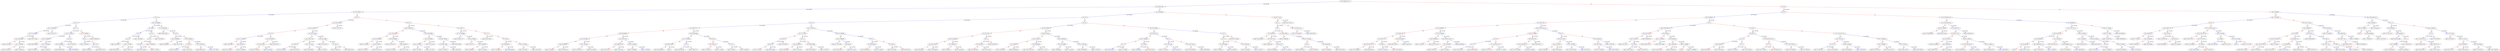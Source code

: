 digraph {
    graph [ rankdir=TB ]

    0 [ label="f8<2.2089453e+13" ]
    0 -> 1 [label="yes, missing" color="#0000FF"]
    0 -> 2 [label="no" color="#FF0000"]

    1 [ label="f12<35486.4414" ]
    1 -> 3 [label="yes, missing" color="#0000FF"]
    1 -> 4 [label="no" color="#FF0000"]

    3 [ label="f12<150.709991" ]
    3 -> 7 [label="yes, missing" color="#0000FF"]
    3 -> 8 [label="no" color="#FF0000"]

    7 [ label="f2<2.5" ]
    7 -> 15 [label="yes, missing" color="#0000FF"]
    7 -> 16 [label="no" color="#FF0000"]

    15 [ label="f3<15.5" ]
    15 -> 31 [label="yes, missing" color="#0000FF"]
    15 -> 32 [label="no" color="#FF0000"]

    31 [ label="f11<17.0200005" ]
    31 -> 61 [label="yes, missing" color="#0000FF"]
    31 -> 62 [label="no" color="#FF0000"]

    61 [ label="f11<16.1199989" ]
    61 -> 117 [label="yes, missing" color="#0000FF"]
    61 -> 118 [label="no" color="#FF0000"]

    117 [ label="f12<0.305000007" ]
    117 -> 207 [label="yes" color="#FF0000"]
    117 -> 208 [label="no, missing" color="#0000FF"]

    207 [ label="leaf=0.156162351" ]

    208 [ label="f11<1.10000002" ]
    208 -> 343 [label="yes" color="#FF0000"]
    208 -> 344 [label="no, missing" color="#0000FF"]

    343 [ label="leaf=0.109781012" ]

    344 [ label="leaf=0.142955676" ]

    118 [ label="leaf=0.0957575813" ]

    62 [ label="leaf=0.153441772" ]

    32 [ label="f3<17.5" ]
    32 -> 63 [label="yes, missing" color="#0000FF"]
    32 -> 64 [label="no" color="#FF0000"]

    63 [ label="f11<12.1549997" ]
    63 -> 119 [label="yes, missing" color="#0000FF"]
    63 -> 120 [label="no" color="#FF0000"]

    119 [ label="f10<1.65499997" ]
    119 -> 209 [label="yes" color="#FF0000"]
    119 -> 210 [label="no, missing" color="#0000FF"]

    209 [ label="leaf=0.0981021896" ]

    210 [ label="f12<2.91000009" ]
    210 -> 345 [label="yes, missing" color="#0000FF"]
    210 -> 346 [label="no" color="#FF0000"]

    345 [ label="leaf=0.134189531" ]

    346 [ label="leaf=0.151481479" ]

    120 [ label="f3<16.5" ]
    120 -> 211 [label="yes, missing" color="#0000FF"]
    120 -> 212 [label="no" color="#FF0000"]

    211 [ label="f10<5.20499992" ]
    211 -> 347 [label="yes" color="#FF0000"]
    211 -> 348 [label="no, missing" color="#0000FF"]

    347 [ label="leaf=0.0900598764" ]

    348 [ label="leaf=0.0358878486" ]

    212 [ label="leaf=0.13449274" ]

    64 [ label="f11<17.9650002" ]
    64 -> 121 [label="yes, missing" color="#0000FF"]
    64 -> 122 [label="no" color="#FF0000"]

    121 [ label="f0<0.5" ]
    121 -> 213 [label="yes, missing" color="#0000FF"]
    121 -> 214 [label="no" color="#FF0000"]

    213 [ label="leaf=0.141687497" ]

    214 [ label="f10<2.375" ]
    214 -> 349 [label="yes, missing" color="#0000FF"]
    214 -> 350 [label="no" color="#FF0000"]

    349 [ label="leaf=0.134060249" ]

    350 [ label="leaf=0.0985714197" ]

    122 [ label="leaf=0.158655465" ]

    16 [ label="f10<3.41499996" ]
    16 -> 33 [label="yes, missing" color="#0000FF"]
    16 -> 34 [label="no" color="#FF0000"]

    33 [ label="f1<1996.5" ]
    33 -> 65 [label="yes, missing" color="#0000FF"]
    33 -> 66 [label="no" color="#FF0000"]

    65 [ label="f2<5.5" ]
    65 -> 123 [label="yes, missing" color="#0000FF"]
    65 -> 124 [label="no" color="#FF0000"]

    123 [ label="f2<4.5" ]
    123 -> 215 [label="yes, missing" color="#0000FF"]
    123 -> 216 [label="no" color="#FF0000"]

    215 [ label="leaf=0.136754572" ]

    216 [ label="f10<2.7750001" ]
    216 -> 351 [label="yes" color="#FF0000"]
    216 -> 352 [label="no, missing" color="#0000FF"]

    351 [ label="leaf=0.0932283476" ]

    352 [ label="leaf=0.130287707" ]

    124 [ label="leaf=0.143458501" ]

    66 [ label="f3<14.5" ]
    66 -> 125 [label="yes, missing" color="#0000FF"]
    66 -> 126 [label="no" color="#FF0000"]

    125 [ label="f2<5.5" ]
    125 -> 217 [label="yes, missing" color="#0000FF"]
    125 -> 218 [label="no" color="#FF0000"]

    217 [ label="f1<1997.5" ]
    217 -> 353 [label="yes, missing" color="#0000FF"]
    217 -> 354 [label="no" color="#FF0000"]

    353 [ label="leaf=0.0804278105" ]

    354 [ label="leaf=0.11473684" ]

    218 [ label="leaf=0.126504064" ]

    126 [ label="leaf=0.143076926" ]

    34 [ label="f11<7.85000038" ]
    34 -> 67 [label="yes" color="#FF0000"]
    34 -> 68 [label="no, missing" color="#0000FF"]

    67 [ label="leaf=0.0658333302" ]

    68 [ label="f1<975" ]
    68 -> 127 [label="yes, missing" color="#0000FF"]
    68 -> 128 [label="no" color="#FF0000"]

    127 [ label="f10<4.26499987" ]
    127 -> 219 [label="yes" color="#FF0000"]
    127 -> 220 [label="no, missing" color="#0000FF"]

    219 [ label="leaf=0.0700000003" ]

    220 [ label="leaf=0.122197799" ]

    128 [ label="f12<64.0800018" ]
    128 -> 221 [label="yes" color="#FF0000"]
    128 -> 222 [label="no, missing" color="#0000FF"]

    221 [ label="f1<1992.5" ]
    221 -> 355 [label="yes, missing" color="#0000FF"]
    221 -> 356 [label="no" color="#FF0000"]

    355 [ label="leaf=0.158709675" ]

    356 [ label="leaf=0.122247189" ]

    222 [ label="f11<19.0950012" ]
    222 -> 357 [label="yes" color="#FF0000"]
    222 -> 358 [label="no, missing" color="#0000FF"]

    357 [ label="leaf=0.080544211" ]

    358 [ label="leaf=0.128174394" ]

    8 [ label="f3<15.5" ]
    8 -> 17 [label="yes, missing" color="#0000FF"]
    8 -> 18 [label="no" color="#FF0000"]

    17 [ label="f11<646.675049" ]
    17 -> 35 [label="yes" color="#FF0000"]
    17 -> 36 [label="no, missing" color="#0000FF"]

    35 [ label="f10<4.11499977" ]
    35 -> 69 [label="yes" color="#FF0000"]
    35 -> 70 [label="no, missing" color="#0000FF"]

    69 [ label="f2<3.5" ]
    69 -> 129 [label="yes, missing" color="#0000FF"]
    69 -> 130 [label="no" color="#FF0000"]

    129 [ label="f11<22.7700005" ]
    129 -> 223 [label="yes" color="#FF0000"]
    129 -> 224 [label="no, missing" color="#0000FF"]

    223 [ label="leaf=0.158297867" ]

    224 [ label="f12<266.38501" ]
    224 -> 359 [label="yes" color="#FF0000"]
    224 -> 360 [label="no, missing" color="#0000FF"]

    359 [ label="leaf=0.0517365262" ]

    360 [ label="leaf=0.124008909" ]

    130 [ label="f11<45.6200027" ]
    130 -> 225 [label="yes" color="#FF0000"]
    130 -> 226 [label="no, missing" color="#0000FF"]

    225 [ label="f12<402.455017" ]
    225 -> 361 [label="yes" color="#FF0000"]
    225 -> 362 [label="no, missing" color="#0000FF"]

    361 [ label="leaf=0.0652229264" ]

    362 [ label="leaf=0.155294105" ]

    226 [ label="leaf=0.0328205116" ]

    70 [ label="f11<483.470001" ]
    70 -> 131 [label="yes" color="#FF0000"]
    70 -> 132 [label="no, missing" color="#0000FF"]

    131 [ label="f12<1199.77002" ]
    131 -> 227 [label="yes" color="#FF0000"]
    131 -> 228 [label="no, missing" color="#0000FF"]

    227 [ label="f1<1995.5" ]
    227 -> 363 [label="yes, missing" color="#0000FF"]
    227 -> 364 [label="no" color="#FF0000"]

    363 [ label="leaf=0.140605032" ]

    364 [ label="leaf=0.0957961753" ]

    228 [ label="f12<1252.5249" ]
    228 -> 365 [label="yes" color="#FF0000"]
    228 -> 366 [label="no, missing" color="#0000FF"]

    365 [ label="leaf=0.0780246928" ]

    366 [ label="leaf=0.131719023" ]

    132 [ label="f11<494.22998" ]
    132 -> 229 [label="yes" color="#FF0000"]
    132 -> 230 [label="no, missing" color="#0000FF"]

    229 [ label="leaf=0.0726315752" ]

    230 [ label="f1<1991.5" ]
    230 -> 367 [label="yes, missing" color="#0000FF"]
    230 -> 368 [label="no" color="#FF0000"]

    367 [ label="leaf=0.128892764" ]

    368 [ label="leaf=0.0898113251" ]

    36 [ label="leaf=0.152432427" ]

    18 [ label="f3<16.5" ]
    18 -> 37 [label="yes, missing" color="#0000FF"]
    18 -> 38 [label="no" color="#FF0000"]

    37 [ label="f10<9.56500053" ]
    37 -> 71 [label="yes" color="#FF0000"]
    37 -> 72 [label="no, missing" color="#0000FF"]

    71 [ label="f11<206.454987" ]
    71 -> 133 [label="yes" color="#FF0000"]
    71 -> 134 [label="no, missing" color="#0000FF"]

    133 [ label="f12<206.769989" ]
    133 -> 231 [label="yes" color="#FF0000"]
    133 -> 232 [label="no, missing" color="#0000FF"]

    231 [ label="leaf=0.123921566" ]

    232 [ label="f11<46.7600021" ]
    232 -> 369 [label="yes" color="#FF0000"]
    232 -> 370 [label="no, missing" color="#0000FF"]

    369 [ label="leaf=0.0277283378" ]

    370 [ label="leaf=0.0704159737" ]

    134 [ label="f10<6.67999983" ]
    134 -> 233 [label="yes" color="#FF0000"]
    134 -> 234 [label="no, missing" color="#0000FF"]

    233 [ label="leaf=-0.0261224471" ]

    234 [ label="f10<8.63000011" ]
    234 -> 371 [label="yes" color="#FF0000"]
    234 -> 372 [label="no, missing" color="#0000FF"]

    371 [ label="leaf=0.0621052645" ]

    372 [ label="leaf=0.014117647" ]

    72 [ label="f11<464.934998" ]
    72 -> 135 [label="yes" color="#FF0000"]
    72 -> 136 [label="no, missing" color="#0000FF"]

    135 [ label="f10<15.9549999" ]
    135 -> 235 [label="yes" color="#FF0000"]
    135 -> 236 [label="no, missing" color="#0000FF"]

    235 [ label="f10<13.1949997" ]
    235 -> 373 [label="yes" color="#FF0000"]
    235 -> 374 [label="no, missing" color="#0000FF"]

    373 [ label="leaf=0.10279569" ]

    374 [ label="leaf=0.014117647" ]

    236 [ label="leaf=0.142222226" ]

    136 [ label="f11<686.785034" ]
    136 -> 237 [label="yes" color="#FF0000"]
    136 -> 238 [label="no, missing" color="#0000FF"]

    237 [ label="f12<26364.7949" ]
    237 -> 375 [label="yes" color="#FF0000"]
    237 -> 376 [label="no, missing" color="#0000FF"]

    375 [ label="leaf=0.157362625" ]

    376 [ label="leaf=0.108235292" ]

    238 [ label="leaf=0.0981021896" ]

    38 [ label="f1<1992.5" ]
    38 -> 73 [label="yes, missing" color="#0000FF"]
    38 -> 74 [label="no" color="#FF0000"]

    73 [ label="f11<21.2399998" ]
    73 -> 137 [label="yes" color="#FF0000"]
    73 -> 138 [label="no, missing" color="#0000FF"]

    137 [ label="leaf=0.0842857137" ]

    138 [ label="f12<415.369995" ]
    138 -> 239 [label="yes" color="#FF0000"]
    138 -> 240 [label="no, missing" color="#0000FF"]

    239 [ label="leaf=0.15187721" ]

    240 [ label="f10<10.8549995" ]
    240 -> 377 [label="yes" color="#FF0000"]
    240 -> 378 [label="no, missing" color="#0000FF"]

    377 [ label="leaf=0.126698554" ]

    378 [ label="leaf=0.140208423" ]

    74 [ label="f3<17.5" ]
    74 -> 139 [label="yes, missing" color="#0000FF"]
    74 -> 140 [label="no" color="#FF0000"]

    139 [ label="leaf=0.0601709411" ]

    140 [ label="f1<1995.5" ]
    140 -> 241 [label="yes, missing" color="#0000FF"]
    140 -> 242 [label="no" color="#FF0000"]

    241 [ label="f11<68.0049973" ]
    241 -> 379 [label="yes" color="#FF0000"]
    241 -> 380 [label="no, missing" color="#0000FF"]

    379 [ label="leaf=0.133138686" ]

    380 [ label="leaf=0.0940633938" ]

    242 [ label="f12<1234.26001" ]
    242 -> 381 [label="yes" color="#FF0000"]
    242 -> 382 [label="no, missing" color="#0000FF"]

    381 [ label="leaf=0.108235292" ]

    382 [ label="leaf=0.146315798" ]

    4 [ label="f7<235226208" ]
    4 -> 9 [label="yes, missing" color="#0000FF"]
    4 -> 10 [label="no" color="#FF0000"]

    9 [ label="f3<15.5" ]
    9 -> 19 [label="yes, missing" color="#0000FF"]
    9 -> 20 [label="no" color="#FF0000"]

    19 [ label="f0<0.5" ]
    19 -> 39 [label="yes, missing" color="#0000FF"]
    19 -> 40 [label="no" color="#FF0000"]

    39 [ label="f12<4188737.75" ]
    39 -> 75 [label="yes" color="#FF0000"]
    39 -> 76 [label="no, missing" color="#0000FF"]

    75 [ label="f10<9.29500008" ]
    75 -> 141 [label="yes" color="#FF0000"]
    75 -> 142 [label="no, missing" color="#0000FF"]

    141 [ label="f11<1028.58997" ]
    141 -> 243 [label="yes" color="#FF0000"]
    141 -> 244 [label="no, missing" color="#0000FF"]

    243 [ label="f10<8.53999996" ]
    243 -> 383 [label="yes" color="#FF0000"]
    243 -> 384 [label="no, missing" color="#0000FF"]

    383 [ label="leaf=0.116546303" ]

    384 [ label="leaf=0.0229940116" ]

    244 [ label="f10<7.00500011" ]
    244 -> 385 [label="yes" color="#FF0000"]
    244 -> 386 [label="no, missing" color="#0000FF"]

    385 [ label="leaf=-0.0118032787" ]

    386 [ label="leaf=0.0515789464" ]

    142 [ label="f12<331342.313" ]
    142 -> 245 [label="yes" color="#FF0000"]
    142 -> 246 [label="no, missing" color="#0000FF"]

    245 [ label="f12<38890.3359" ]
    245 -> 387 [label="yes" color="#FF0000"]
    245 -> 388 [label="no, missing" color="#0000FF"]

    387 [ label="leaf=0.0929729715" ]

    388 [ label="leaf=0.140112162" ]

    246 [ label="f10<25.3250008" ]
    246 -> 389 [label="yes" color="#FF0000"]
    246 -> 390 [label="no, missing" color="#0000FF"]

    389 [ label="leaf=0.115683965" ]

    390 [ label="leaf=0.131538823" ]

    76 [ label="f10<50.4049988" ]
    76 -> 143 [label="yes" color="#FF0000"]
    76 -> 144 [label="no, missing" color="#0000FF"]

    143 [ label="f11<7709.8999" ]
    143 -> 247 [label="yes" color="#FF0000"]
    143 -> 248 [label="no, missing" color="#0000FF"]

    247 [ label="f11<6999.18506" ]
    247 -> 391 [label="yes" color="#FF0000"]
    247 -> 392 [label="no, missing" color="#0000FF"]

    391 [ label="leaf=0.0630656928" ]

    392 [ label="leaf=-0" ]

    248 [ label="f3<4.5" ]
    248 -> 393 [label="yes, missing" color="#0000FF"]
    248 -> 394 [label="no" color="#FF0000"]

    393 [ label="leaf=0.0941892788" ]

    394 [ label="leaf=0.108921275" ]

    144 [ label="f10<88.75" ]
    144 -> 249 [label="yes" color="#FF0000"]
    144 -> 250 [label="no, missing" color="#0000FF"]

    249 [ label="f12<11855133" ]
    249 -> 395 [label="yes" color="#FF0000"]
    249 -> 396 [label="no, missing" color="#0000FF"]

    395 [ label="leaf=0.128210679" ]

    396 [ label="leaf=0.11135599" ]

    250 [ label="f3<13.5" ]
    250 -> 397 [label="yes, missing" color="#0000FF"]
    250 -> 398 [label="no" color="#FF0000"]

    397 [ label="leaf=0.12509577" ]

    398 [ label="leaf=0.141686738" ]

    40 [ label="f12<1517635.5" ]
    40 -> 77 [label="yes" color="#FF0000"]
    40 -> 78 [label="no, missing" color="#0000FF"]

    77 [ label="f11<577.01001" ]
    77 -> 145 [label="yes" color="#FF0000"]
    77 -> 146 [label="no, missing" color="#0000FF"]

    145 [ label="f1<1993.5" ]
    145 -> 251 [label="yes, missing" color="#0000FF"]
    145 -> 252 [label="no" color="#FF0000"]

    251 [ label="f10<6.625" ]
    251 -> 399 [label="yes" color="#FF0000"]
    251 -> 400 [label="no, missing" color="#0000FF"]

    399 [ label="leaf=0.13102363" ]

    400 [ label="leaf=0.0682233498" ]

    252 [ label="leaf=0.0191452987" ]

    146 [ label="f3<12.5" ]
    146 -> 253 [label="yes, missing" color="#0000FF"]
    146 -> 254 [label="no" color="#FF0000"]

    253 [ label="f10<33.9449997" ]
    253 -> 401 [label="yes" color="#FF0000"]
    253 -> 402 [label="no, missing" color="#0000FF"]

    401 [ label="leaf=0.108676806" ]

    402 [ label="leaf=0.130752683" ]

    254 [ label="f12<46061.0898" ]
    254 -> 403 [label="yes" color="#FF0000"]
    254 -> 404 [label="no, missing" color="#0000FF"]

    403 [ label="leaf=0.0925490186" ]

    404 [ label="leaf=0.133106157" ]

    78 [ label="f10<47.0299988" ]
    78 -> 147 [label="yes" color="#FF0000"]
    78 -> 148 [label="no, missing" color="#0000FF"]

    147 [ label="f10<11.6399994" ]
    147 -> 255 [label="yes" color="#FF0000"]
    147 -> 256 [label="no, missing" color="#0000FF"]

    255 [ label="leaf=0.0176377948" ]

    256 [ label="f10<46.625" ]
    256 -> 405 [label="yes" color="#FF0000"]
    256 -> 406 [label="no, missing" color="#0000FF"]

    405 [ label="leaf=0.0939130411" ]

    406 [ label="leaf=0.014117647" ]

    148 [ label="f3<1.5" ]
    148 -> 257 [label="yes, missing" color="#0000FF"]
    148 -> 258 [label="no" color="#FF0000"]

    257 [ label="f11<66639.9922" ]
    257 -> 407 [label="yes" color="#FF0000"]
    257 -> 408 [label="no, missing" color="#0000FF"]

    407 [ label="leaf=0.0806299224" ]

    408 [ label="leaf=0.127439827" ]

    258 [ label="f1<1994.5" ]
    258 -> 409 [label="yes, missing" color="#0000FF"]
    258 -> 410 [label="no" color="#FF0000"]

    409 [ label="leaf=0.113975428" ]

    410 [ label="leaf=0.0936351493" ]

    20 [ label="f3<16.5" ]
    20 -> 41 [label="yes, missing" color="#0000FF"]
    20 -> 42 [label="no" color="#FF0000"]

    41 [ label="f10<30.5200005" ]
    41 -> 79 [label="yes" color="#FF0000"]
    41 -> 80 [label="no, missing" color="#0000FF"]

    79 [ label="f12<4012246.5" ]
    79 -> 149 [label="yes" color="#FF0000"]
    79 -> 150 [label="no, missing" color="#0000FF"]

    149 [ label="f10<8.41499996" ]
    149 -> 259 [label="yes" color="#FF0000"]
    149 -> 260 [label="no, missing" color="#0000FF"]

    259 [ label="f12<61951.8516" ]
    259 -> 411 [label="yes" color="#FF0000"]
    259 -> 412 [label="no, missing" color="#0000FF"]

    411 [ label="leaf=0.028029196" ]

    412 [ label="leaf=-0.0323966928" ]

    260 [ label="f12<109369.25" ]
    260 -> 413 [label="yes" color="#FF0000"]
    260 -> 414 [label="no, missing" color="#0000FF"]

    413 [ label="leaf=0.10398744" ]

    414 [ label="leaf=0.042550955" ]

    150 [ label="f0<1.5" ]
    150 -> 261 [label="yes, missing" color="#0000FF"]
    150 -> 262 [label="no" color="#FF0000"]

    261 [ label="f12<7596524.5" ]
    261 -> 415 [label="yes" color="#FF0000"]
    261 -> 416 [label="no, missing" color="#0000FF"]

    415 [ label="leaf=-0.0101856766" ]

    416 [ label="leaf=-0.054031413" ]

    262 [ label="leaf=0.0454901978" ]

    80 [ label="f10<92.4250031" ]
    80 -> 151 [label="yes" color="#FF0000"]
    80 -> 152 [label="no, missing" color="#0000FF"]

    151 [ label="f12<32700212" ]
    151 -> 263 [label="yes" color="#FF0000"]
    151 -> 264 [label="no, missing" color="#0000FF"]

    263 [ label="f12<2426963" ]
    263 -> 417 [label="yes" color="#FF0000"]
    263 -> 418 [label="no, missing" color="#0000FF"]

    417 [ label="leaf=0.106055394" ]

    418 [ label="leaf=0.0684090182" ]

    264 [ label="f10<66.8399963" ]
    264 -> 419 [label="yes" color="#FF0000"]
    264 -> 420 [label="no, missing" color="#0000FF"]

    419 [ label="leaf=-0.00703703705" ]

    420 [ label="leaf=0.0675177276" ]

    152 [ label="f12<104285592" ]
    152 -> 265 [label="yes" color="#FF0000"]
    152 -> 266 [label="no, missing" color="#0000FF"]

    265 [ label="f10<104.339996" ]
    265 -> 421 [label="yes" color="#FF0000"]
    265 -> 422 [label="no, missing" color="#0000FF"]

    421 [ label="leaf=0.136835009" ]

    422 [ label="leaf=0.11130435" ]

    266 [ label="f11<147899.359" ]
    266 -> 423 [label="yes" color="#FF0000"]
    266 -> 424 [label="no, missing" color="#0000FF"]

    423 [ label="leaf=0.0290909093" ]

    424 [ label="leaf=0.115594707" ]

    42 [ label="f10<55.5349998" ]
    42 -> 81 [label="yes" color="#FF0000"]
    42 -> 82 [label="no, missing" color="#0000FF"]

    81 [ label="f12<1679162.5" ]
    81 -> 153 [label="yes" color="#FF0000"]
    81 -> 154 [label="no, missing" color="#0000FF"]

    153 [ label="f10<11.2800007" ]
    153 -> 267 [label="yes" color="#FF0000"]
    153 -> 268 [label="no, missing" color="#0000FF"]

    267 [ label="f2<2.5" ]
    267 -> 425 [label="yes, missing" color="#0000FF"]
    267 -> 426 [label="no" color="#FF0000"]

    425 [ label="leaf=0.0826794207" ]

    426 [ label="leaf=0.117435895" ]

    268 [ label="f1<1996.5" ]
    268 -> 427 [label="yes, missing" color="#0000FF"]
    268 -> 428 [label="no" color="#FF0000"]

    427 [ label="leaf=0.126556948" ]

    428 [ label="leaf=0.0642622933" ]

    154 [ label="f0<1.5" ]
    154 -> 269 [label="yes, missing" color="#0000FF"]
    154 -> 270 [label="no" color="#FF0000"]

    269 [ label="f12<17821380" ]
    269 -> 429 [label="yes" color="#FF0000"]
    269 -> 430 [label="no, missing" color="#0000FF"]

    429 [ label="leaf=0.112164035" ]

    430 [ label="leaf=0.090497151" ]

    270 [ label="f11<12637.2402" ]
    270 -> 431 [label="yes" color="#FF0000"]
    270 -> 432 [label="no, missing" color="#0000FF"]

    431 [ label="leaf=0.00749999983" ]

    432 [ label="leaf=0.0988018364" ]

    82 [ label="f2<6.5" ]
    82 -> 155 [label="yes, missing" color="#0000FF"]
    82 -> 156 [label="no" color="#FF0000"]

    155 [ label="f3<17.5" ]
    155 -> 271 [label="yes, missing" color="#0000FF"]
    155 -> 272 [label="no" color="#FF0000"]

    271 [ label="f12<194382080" ]
    271 -> 433 [label="yes" color="#FF0000"]
    271 -> 434 [label="no, missing" color="#0000FF"]

    433 [ label="leaf=0.118062951" ]

    434 [ label="leaf=0.0414285697" ]

    272 [ label="f12<79494256" ]
    272 -> 435 [label="yes" color="#FF0000"]
    272 -> 436 [label="no, missing" color="#0000FF"]

    435 [ label="leaf=0.128603667" ]

    436 [ label="leaf=0.145335317" ]

    156 [ label="leaf=0.0557142869" ]

    10 [ label="f6<281117.344" ]
    10 -> 21 [label="yes" color="#FF0000"]
    10 -> 22 [label="no, missing" color="#0000FF"]

    21 [ label="f0<1.5" ]
    21 -> 43 [label="yes, missing" color="#0000FF"]
    21 -> 44 [label="no" color="#FF0000"]

    43 [ label="f3<9" ]
    43 -> 83 [label="yes, missing" color="#0000FF"]
    43 -> 84 [label="no" color="#FF0000"]

    83 [ label="f7<332649248" ]
    83 -> 157 [label="yes" color="#FF0000"]
    83 -> 158 [label="no, missing" color="#0000FF"]

    157 [ label="leaf=-0.0249180309" ]

    158 [ label="f6<21501.3164" ]
    158 -> 273 [label="yes" color="#FF0000"]
    158 -> 274 [label="no, missing" color="#0000FF"]

    273 [ label="leaf=0.105826765" ]

    274 [ label="f6<42330.25" ]
    274 -> 437 [label="yes" color="#FF0000"]
    274 -> 438 [label="no, missing" color="#0000FF"]

    437 [ label="leaf=0.0164538994" ]

    438 [ label="leaf=0.0751724094" ]

    84 [ label="f11<4589.35498" ]
    84 -> 159 [label="yes" color="#FF0000"]
    84 -> 160 [label="no, missing" color="#0000FF"]

    159 [ label="leaf=0.156496346" ]

    160 [ label="f10<42.7350006" ]
    160 -> 275 [label="yes" color="#FF0000"]
    160 -> 276 [label="no, missing" color="#0000FF"]

    275 [ label="f0<0.5" ]
    275 -> 439 [label="yes, missing" color="#0000FF"]
    275 -> 440 [label="no" color="#FF0000"]

    439 [ label="leaf=0.0630463511" ]

    440 [ label="leaf=-0.03023622" ]

    276 [ label="f12<45460760" ]
    276 -> 441 [label="yes" color="#FF0000"]
    276 -> 442 [label="no, missing" color="#0000FF"]

    441 [ label="leaf=0.109380528" ]

    442 [ label="leaf=0.0601015203" ]

    44 [ label="f8<1.31623614e+13" ]
    44 -> 85 [label="yes" color="#FF0000"]
    44 -> 86 [label="no, missing" color="#0000FF"]

    85 [ label="leaf=-0.0241666678" ]

    86 [ label="leaf=0.0642622933" ]

    22 [ label="leaf=-0.0611764714" ]

    2 [ label="f3<16.5" ]
    2 -> 5 [label="yes, missing" color="#0000FF"]
    2 -> 6 [label="no" color="#FF0000"]

    5 [ label="f3<15.5" ]
    5 -> 11 [label="yes, missing" color="#0000FF"]
    5 -> 12 [label="no" color="#FF0000"]

    11 [ label="f9<2.33500004" ]
    11 -> 23 [label="yes" color="#FF0000"]
    11 -> 24 [label="no, missing" color="#0000FF"]

    23 [ label="f6<156597.625" ]
    23 -> 45 [label="yes" color="#FF0000"]
    23 -> 46 [label="no, missing" color="#0000FF"]

    45 [ label="f9<2.30499983" ]
    45 -> 87 [label="yes" color="#FF0000"]
    45 -> 88 [label="no, missing" color="#0000FF"]

    87 [ label="f12<50811336" ]
    87 -> 161 [label="yes" color="#FF0000"]
    87 -> 162 [label="no, missing" color="#0000FF"]

    161 [ label="f12<16257737" ]
    161 -> 277 [label="yes" color="#FF0000"]
    161 -> 278 [label="no, missing" color="#0000FF"]

    277 [ label="f8<3.64750391e+13" ]
    277 -> 443 [label="yes" color="#FF0000"]
    277 -> 444 [label="no, missing" color="#0000FF"]

    443 [ label="leaf=-0.00749999983" ]

    444 [ label="leaf=0.0508596152" ]

    278 [ label="f1<1966.5" ]
    278 -> 445 [label="yes, missing" color="#0000FF"]
    278 -> 446 [label="no" color="#FF0000"]

    445 [ label="leaf=0.0174446329" ]

    446 [ label="leaf=-0.0323028378" ]

    162 [ label="f10<96.1650009" ]
    162 -> 279 [label="yes" color="#FF0000"]
    162 -> 280 [label="no, missing" color="#0000FF"]

    279 [ label="leaf=0.0601709411" ]

    280 [ label="leaf=0.140560746" ]

    88 [ label="f10<41.4799995" ]
    88 -> 163 [label="yes" color="#FF0000"]
    88 -> 164 [label="no, missing" color="#0000FF"]

    163 [ label="f10<23.6800003" ]
    163 -> 281 [label="yes" color="#FF0000"]
    163 -> 282 [label="no, missing" color="#0000FF"]

    281 [ label="leaf=0.141428575" ]

    282 [ label="leaf=-0.00435374118" ]

    164 [ label="f8<1.36552714e+15" ]
    164 -> 283 [label="yes" color="#FF0000"]
    164 -> 284 [label="no, missing" color="#0000FF"]

    283 [ label="f9<2.32499981" ]
    283 -> 447 [label="yes" color="#FF0000"]
    283 -> 448 [label="no, missing" color="#0000FF"]

    447 [ label="leaf=0.155514017" ]

    448 [ label="leaf=0.10119658" ]

    284 [ label="leaf=0.0856050923" ]

    46 [ label="f8<6.35576734e+16" ]
    46 -> 89 [label="yes" color="#FF0000"]
    46 -> 90 [label="no, missing" color="#0000FF"]

    89 [ label="f10<55.5750008" ]
    89 -> 165 [label="yes" color="#FF0000"]
    89 -> 166 [label="no, missing" color="#0000FF"]

    165 [ label="f3<10.5" ]
    165 -> 285 [label="yes, missing" color="#0000FF"]
    165 -> 286 [label="no" color="#FF0000"]

    285 [ label="f3<7.5" ]
    285 -> 449 [label="yes, missing" color="#0000FF"]
    285 -> 450 [label="no" color="#FF0000"]

    449 [ label="leaf=-0.0295297951" ]

    450 [ label="leaf=-0.0903826952" ]

    286 [ label="f7<7.44594145e+10" ]
    286 -> 451 [label="yes" color="#FF0000"]
    286 -> 452 [label="no, missing" color="#0000FF"]

    451 [ label="leaf=-0.0278212279" ]

    452 [ label="leaf=0.0172776766" ]

    166 [ label="f6<573813.875" ]
    166 -> 287 [label="yes" color="#FF0000"]
    166 -> 288 [label="no, missing" color="#0000FF"]

    287 [ label="f7<9.31488154e+10" ]
    287 -> 453 [label="yes" color="#FF0000"]
    287 -> 454 [label="no, missing" color="#0000FF"]

    453 [ label="leaf=-0.00729792099" ]

    454 [ label="leaf=0.0529113896" ]

    288 [ label="leaf=-0.0957009271" ]

    90 [ label="f3<2.5" ]
    90 -> 167 [label="yes, missing" color="#0000FF"]
    90 -> 168 [label="no" color="#FF0000"]

    167 [ label="f6<431511.938" ]
    167 -> 289 [label="yes" color="#FF0000"]
    167 -> 290 [label="no, missing" color="#0000FF"]

    289 [ label="f10<41.6350021" ]
    289 -> 455 [label="yes" color="#FF0000"]
    289 -> 456 [label="no, missing" color="#0000FF"]

    455 [ label="leaf=0.139607832" ]

    456 [ label="leaf=0.0163503643" ]

    290 [ label="f10<47.5349998" ]
    290 -> 457 [label="yes" color="#FF0000"]
    290 -> 458 [label="no, missing" color="#0000FF"]

    457 [ label="leaf=-0.0452525206" ]

    458 [ label="leaf=0.0467326716" ]

    168 [ label="f12<58249192" ]
    168 -> 291 [label="yes" color="#FF0000"]
    168 -> 292 [label="no, missing" color="#0000FF"]

    291 [ label="f12<26017628" ]
    291 -> 459 [label="yes" color="#FF0000"]
    291 -> 460 [label="no, missing" color="#0000FF"]

    459 [ label="leaf=0.0731568262" ]

    460 [ label="leaf=-0.00837209262" ]

    292 [ label="leaf=0.155897439" ]

    24 [ label="f3<1.5" ]
    24 -> 47 [label="yes, missing" color="#0000FF"]
    24 -> 48 [label="no" color="#FF0000"]

    47 [ label="f8<5.35593288e+16" ]
    47 -> 91 [label="yes" color="#FF0000"]
    47 -> 92 [label="no, missing" color="#0000FF"]

    91 [ label="f10<100.615005" ]
    91 -> 169 [label="yes" color="#FF0000"]
    91 -> 170 [label="no, missing" color="#0000FF"]

    169 [ label="f6<37749.8125" ]
    169 -> 293 [label="yes" color="#FF0000"]
    169 -> 294 [label="no, missing" color="#0000FF"]

    293 [ label="leaf=0.014117647" ]

    294 [ label="f1<1984.5" ]
    294 -> 461 [label="yes, missing" color="#0000FF"]
    294 -> 462 [label="no" color="#FF0000"]

    461 [ label="leaf=-0.0982270613" ]

    462 [ label="leaf=-0.0651913136" ]

    170 [ label="leaf=0.0298039224" ]

    92 [ label="f12<5130493" ]
    92 -> 171 [label="yes" color="#FF0000"]
    92 -> 172 [label="no, missing" color="#0000FF"]

    171 [ label="f10<27.3250008" ]
    171 -> 295 [label="yes" color="#FF0000"]
    171 -> 296 [label="no, missing" color="#0000FF"]

    295 [ label="leaf=0.00435374118" ]

    296 [ label="leaf=0.0807476565" ]

    172 [ label="f9<3.34000015" ]
    172 -> 297 [label="yes" color="#FF0000"]
    172 -> 298 [label="no, missing" color="#0000FF"]

    297 [ label="f9<3.16000009" ]
    297 -> 463 [label="yes" color="#FF0000"]
    297 -> 464 [label="no, missing" color="#0000FF"]

    463 [ label="leaf=-0.0286419746" ]

    464 [ label="leaf=0.0454901978" ]

    298 [ label="f10<30.7449989" ]
    298 -> 465 [label="yes" color="#FF0000"]
    298 -> 466 [label="no, missing" color="#0000FF"]

    465 [ label="leaf=-0" ]

    466 [ label="leaf=-0.0729880482" ]

    48 [ label="f1<1897" ]
    48 -> 93 [label="yes, missing" color="#0000FF"]
    48 -> 94 [label="no" color="#FF0000"]

    93 [ label="f6<100211" ]
    93 -> 173 [label="yes" color="#FF0000"]
    93 -> 174 [label="no, missing" color="#0000FF"]

    173 [ label="f3<13.5" ]
    173 -> 299 [label="yes, missing" color="#0000FF"]
    173 -> 300 [label="no" color="#FF0000"]

    299 [ label="f9<8.30000019" ]
    299 -> 467 [label="yes" color="#FF0000"]
    299 -> 468 [label="no, missing" color="#0000FF"]

    467 [ label="leaf=0.023005303" ]

    468 [ label="leaf=-0.049791269" ]

    300 [ label="f0<1.5" ]
    300 -> 469 [label="yes, missing" color="#0000FF"]
    300 -> 470 [label="no" color="#FF0000"]

    469 [ label="leaf=0.0720153525" ]

    470 [ label="leaf=-0.0163503643" ]

    174 [ label="f7<6.49804104e+10" ]
    174 -> 301 [label="yes" color="#FF0000"]
    174 -> 302 [label="no, missing" color="#0000FF"]

    301 [ label="f3<13.5" ]
    301 -> 471 [label="yes, missing" color="#0000FF"]
    301 -> 472 [label="no" color="#FF0000"]

    471 [ label="leaf=-0.0627779439" ]

    472 [ label="leaf=-0.00604651123" ]

    302 [ label="f7<2.33927393e+11" ]
    302 -> 473 [label="yes" color="#FF0000"]
    302 -> 474 [label="no, missing" color="#0000FF"]

    473 [ label="leaf=-0.0175638385" ]

    474 [ label="leaf=0.0277085528" ]

    94 [ label="f7<7.4187522e+10" ]
    94 -> 175 [label="yes" color="#FF0000"]
    94 -> 176 [label="no, missing" color="#0000FF"]

    175 [ label="f6<111633.281" ]
    175 -> 303 [label="yes" color="#FF0000"]
    175 -> 304 [label="no, missing" color="#0000FF"]

    303 [ label="f1<1971.5" ]
    303 -> 475 [label="yes, missing" color="#0000FF"]
    303 -> 476 [label="no" color="#FF0000"]

    475 [ label="leaf=-0.128823519" ]

    476 [ label="leaf=-0.0310625266" ]

    304 [ label="f10<90.4150009" ]
    304 -> 477 [label="yes" color="#FF0000"]
    304 -> 478 [label="no, missing" color="#0000FF"]

    477 [ label="leaf=-0.0859588832" ]

    478 [ label="leaf=0.0158333331" ]

    176 [ label="f9<7.04500008" ]
    176 -> 305 [label="yes" color="#FF0000"]
    176 -> 306 [label="no, missing" color="#0000FF"]

    305 [ label="f10<12.4849997" ]
    305 -> 479 [label="yes" color="#FF0000"]
    305 -> 480 [label="no, missing" color="#0000FF"]

    479 [ label="leaf=0.0587755106" ]

    480 [ label="leaf=-0.0163021237" ]

    306 [ label="f12<21356752" ]
    306 -> 481 [label="yes" color="#FF0000"]
    306 -> 482 [label="no, missing" color="#0000FF"]

    481 [ label="leaf=-0.0994117633" ]

    482 [ label="leaf=-0.00837209262" ]

    12 [ label="f7<9.57049487e+10" ]
    12 -> 25 [label="yes" color="#FF0000"]
    12 -> 26 [label="no, missing" color="#0000FF"]

    25 [ label="f7<4.16079104e+09" ]
    25 -> 49 [label="yes" color="#FF0000"]
    25 -> 50 [label="no, missing" color="#0000FF"]

    49 [ label="f10<35.0149994" ]
    49 -> 95 [label="yes" color="#FF0000"]
    49 -> 96 [label="no, missing" color="#0000FF"]

    95 [ label="leaf=-0.0358878486" ]

    96 [ label="leaf=0.0633155033" ]

    50 [ label="f11<124601.703" ]
    50 -> 97 [label="yes" color="#FF0000"]
    50 -> 98 [label="no, missing" color="#0000FF"]

    97 [ label="f12<2620713.75" ]
    97 -> 177 [label="yes" color="#FF0000"]
    97 -> 178 [label="no, missing" color="#0000FF"]

    177 [ label="f6<120146.219" ]
    177 -> 307 [label="yes" color="#FF0000"]
    177 -> 308 [label="no, missing" color="#0000FF"]

    307 [ label="leaf=0.0414285697" ]

    308 [ label="f9<3.58500004" ]
    308 -> 483 [label="yes" color="#FF0000"]
    308 -> 484 [label="no, missing" color="#0000FF"]

    483 [ label="leaf=-0.0900077671" ]

    484 [ label="leaf=-0.143423423" ]

    178 [ label="f10<90.2200012" ]
    178 -> 309 [label="yes" color="#FF0000"]
    178 -> 310 [label="no, missing" color="#0000FF"]

    309 [ label="f7<6.93320653e+09" ]
    309 -> 485 [label="yes" color="#FF0000"]
    309 -> 486 [label="no, missing" color="#0000FF"]

    485 [ label="leaf=-0.0658333302" ]

    486 [ label="leaf=-0.121333063" ]

    310 [ label="f10<97.3450012" ]
    310 -> 487 [label="yes" color="#FF0000"]
    310 -> 488 [label="no, missing" color="#0000FF"]

    487 [ label="leaf=-0.00598130794" ]

    488 [ label="leaf=-0.0981990471" ]

    98 [ label="leaf=0.0328205116" ]

    26 [ label="f12<59886432" ]
    26 -> 51 [label="yes, missing" color="#0000FF"]
    26 -> 52 [label="no" color="#FF0000"]

    51 [ label="f7<2.6227517e+11" ]
    51 -> 99 [label="yes" color="#FF0000"]
    51 -> 100 [label="no, missing" color="#0000FF"]

    99 [ label="f10<50.5250015" ]
    99 -> 179 [label="yes, missing" color="#0000FF"]
    99 -> 180 [label="no" color="#FF0000"]

    179 [ label="f9<5.08500004" ]
    179 -> 311 [label="yes" color="#FF0000"]
    179 -> 312 [label="no, missing" color="#0000FF"]

    311 [ label="f6<241186.969" ]
    311 -> 489 [label="yes" color="#FF0000"]
    311 -> 490 [label="no, missing" color="#0000FF"]

    489 [ label="leaf=-0" ]

    490 [ label="leaf=-0.0910778716" ]

    312 [ label="f8<8.34962945e+16" ]
    312 -> 491 [label="yes" color="#FF0000"]
    312 -> 492 [label="no, missing" color="#0000FF"]

    491 [ label="leaf=-0.108235292" ]

    492 [ label="leaf=-0.15018867" ]

    180 [ label="f12<11456788" ]
    180 -> 313 [label="yes" color="#FF0000"]
    180 -> 314 [label="no, missing" color="#0000FF"]

    313 [ label="leaf=0.0351515152" ]

    314 [ label="f8<4.00998891e+16" ]
    314 -> 493 [label="yes" color="#FF0000"]
    314 -> 494 [label="no, missing" color="#0000FF"]

    493 [ label="leaf=-0.0273929946" ]

    494 [ label="leaf=-0.0898440182" ]

    100 [ label="f10<28.3199997" ]
    100 -> 181 [label="yes" color="#FF0000"]
    100 -> 182 [label="no, missing" color="#0000FF"]

    181 [ label="f9<2.31500006" ]
    181 -> 315 [label="yes" color="#FF0000"]
    181 -> 316 [label="no, missing" color="#0000FF"]

    315 [ label="leaf=0.00503937015" ]

    316 [ label="leaf=0.0642622933" ]

    182 [ label="f11<23195.9844" ]
    182 -> 317 [label="yes, missing" color="#0000FF"]
    182 -> 318 [label="no" color="#FF0000"]

    317 [ label="f0<0.5" ]
    317 -> 495 [label="yes, missing" color="#0000FF"]
    317 -> 496 [label="no" color="#FF0000"]

    495 [ label="leaf=-0.072657004" ]

    496 [ label="leaf=-0.119999997" ]

    318 [ label="f10<53.5950012" ]
    318 -> 497 [label="yes" color="#FF0000"]
    318 -> 498 [label="no, missing" color="#0000FF"]

    497 [ label="leaf=0.00547008542" ]

    498 [ label="leaf=-0.0718716532" ]

    52 [ label="f10<147.755005" ]
    52 -> 101 [label="yes" color="#FF0000"]
    52 -> 102 [label="no, missing" color="#0000FF"]

    101 [ label="f6<377917.688" ]
    101 -> 183 [label="yes" color="#FF0000"]
    101 -> 184 [label="no, missing" color="#0000FF"]

    183 [ label="leaf=-0.076862745" ]

    184 [ label="leaf=0.0298039224" ]

    102 [ label="leaf=0.0925490186" ]

    6 [ label="f9<4.2249999" ]
    6 -> 13 [label="yes" color="#FF0000"]
    6 -> 14 [label="no, missing" color="#0000FF"]

    13 [ label="f10<27.8050003" ]
    13 -> 27 [label="yes, missing" color="#0000FF"]
    13 -> 28 [label="no" color="#FF0000"]

    27 [ label="f0<0.5" ]
    27 -> 53 [label="yes, missing" color="#0000FF"]
    27 -> 54 [label="no" color="#FF0000"]

    53 [ label="f12<1295617.25" ]
    53 -> 103 [label="yes" color="#FF0000"]
    53 -> 104 [label="no, missing" color="#0000FF"]

    103 [ label="f9<1.95500004" ]
    103 -> 185 [label="yes" color="#FF0000"]
    103 -> 186 [label="no, missing" color="#0000FF"]

    185 [ label="leaf=0.127407402" ]

    186 [ label="f10<10.4400005" ]
    186 -> 319 [label="yes" color="#FF0000"]
    186 -> 320 [label="no, missing" color="#0000FF"]

    319 [ label="leaf=0.0454901978" ]

    320 [ label="leaf=0.0827906951" ]

    104 [ label="f12<2227007" ]
    104 -> 187 [label="yes, missing" color="#0000FF"]
    104 -> 188 [label="no" color="#FF0000"]

    187 [ label="leaf=-0.0328205116" ]

    188 [ label="f12<5561323" ]
    188 -> 321 [label="yes" color="#FF0000"]
    188 -> 322 [label="no, missing" color="#0000FF"]

    321 [ label="leaf=0.0856050923" ]

    322 [ label="leaf=0.0167032965" ]

    54 [ label="f8<1.22626728e+16" ]
    54 -> 105 [label="yes" color="#FF0000"]
    54 -> 106 [label="no, missing" color="#0000FF"]

    105 [ label="f7<8.07587226e+09" ]
    105 -> 189 [label="yes" color="#FF0000"]
    105 -> 190 [label="no, missing" color="#0000FF"]

    189 [ label="leaf=0.0508411191" ]

    190 [ label="f12<577222.375" ]
    190 -> 323 [label="yes" color="#FF0000"]
    190 -> 324 [label="no, missing" color="#0000FF"]

    323 [ label="leaf=-0.0152380951" ]

    324 [ label="f1<1994.5" ]
    324 -> 499 [label="yes, missing" color="#0000FF"]
    324 -> 500 [label="no" color="#FF0000"]

    499 [ label="leaf=-0.0582352914" ]

    500 [ label="leaf=-0.128547013" ]

    106 [ label="f6<314783.656" ]
    106 -> 191 [label="yes" color="#FF0000"]
    106 -> 192 [label="no, missing" color="#0000FF"]

    191 [ label="f1<1988.5" ]
    191 -> 325 [label="yes, missing" color="#0000FF"]
    191 -> 326 [label="no" color="#FF0000"]

    325 [ label="leaf=0.0914285704" ]

    326 [ label="leaf=0.014117647" ]

    192 [ label="f11<4242.61035" ]
    192 -> 327 [label="yes, missing" color="#0000FF"]
    192 -> 328 [label="no" color="#FF0000"]

    327 [ label="leaf=-0" ]

    328 [ label="leaf=-0.0715151504" ]

    28 [ label="f11<55272.2109" ]
    28 -> 55 [label="yes" color="#FF0000"]
    28 -> 56 [label="no, missing" color="#0000FF"]

    55 [ label="f9<3.03499985" ]
    55 -> 107 [label="yes" color="#FF0000"]
    55 -> 108 [label="no, missing" color="#0000FF"]

    107 [ label="f6<275939" ]
    107 -> 193 [label="yes" color="#FF0000"]
    107 -> 194 [label="no, missing" color="#0000FF"]

    193 [ label="f7<9.06779935e+10" ]
    193 -> 329 [label="yes" color="#FF0000"]
    193 -> 330 [label="no, missing" color="#0000FF"]

    329 [ label="f8<1.94434329e+16" ]
    329 -> 501 [label="yes" color="#FF0000"]
    329 -> 502 [label="no, missing" color="#0000FF"]

    501 [ label="leaf=0.0671311468" ]

    502 [ label="leaf=-0.020934578" ]

    330 [ label="leaf=0.13796407" ]

    194 [ label="f6<340832.125" ]
    194 -> 331 [label="yes" color="#FF0000"]
    194 -> 332 [label="no, missing" color="#0000FF"]

    331 [ label="f12<20939228" ]
    331 -> 503 [label="yes" color="#FF0000"]
    331 -> 504 [label="no, missing" color="#0000FF"]

    503 [ label="leaf=0.0229239762" ]

    504 [ label="leaf=-0.0601709411" ]

    332 [ label="f0<0.5" ]
    332 -> 505 [label="yes, missing" color="#0000FF"]
    332 -> 506 [label="no" color="#FF0000"]

    505 [ label="leaf=0.0853061154" ]

    506 [ label="leaf=0.0361825712" ]

    108 [ label="f12<3515977" ]
    108 -> 195 [label="yes" color="#FF0000"]
    108 -> 196 [label="no, missing" color="#0000FF"]

    195 [ label="leaf=0.0936842039" ]

    196 [ label="f1<1991.5" ]
    196 -> 333 [label="yes, missing" color="#0000FF"]
    196 -> 334 [label="no" color="#FF0000"]

    333 [ label="f11<20373.125" ]
    333 -> 507 [label="yes" color="#FF0000"]
    333 -> 508 [label="no, missing" color="#0000FF"]

    507 [ label="leaf=-0.0217182133" ]

    508 [ label="leaf=0.0353212506" ]

    334 [ label="f1<1994.5" ]
    334 -> 509 [label="yes, missing" color="#0000FF"]
    334 -> 510 [label="no" color="#FF0000"]

    509 [ label="leaf=0.105826765" ]

    510 [ label="leaf=0.0230303016" ]

    56 [ label="f12<61431264" ]
    56 -> 109 [label="yes" color="#FF0000"]
    56 -> 110 [label="no, missing" color="#0000FF"]

    109 [ label="leaf=0.132499993" ]

    110 [ label="f12<90001664" ]
    110 -> 197 [label="yes" color="#FF0000"]
    110 -> 198 [label="no, missing" color="#0000FF"]

    197 [ label="f6<196247.797" ]
    197 -> 335 [label="yes" color="#FF0000"]
    197 -> 336 [label="no, missing" color="#0000FF"]

    335 [ label="leaf=0.0985714197" ]

    336 [ label="leaf=0.0187654309" ]

    198 [ label="leaf=0.107499994" ]

    14 [ label="f8<1.64556196e+15" ]
    14 -> 29 [label="yes" color="#FF0000"]
    14 -> 30 [label="no, missing" color="#0000FF"]

    29 [ label="f9<9.51499939" ]
    29 -> 57 [label="yes" color="#FF0000"]
    29 -> 58 [label="no, missing" color="#0000FF"]

    57 [ label="f10<42.2150002" ]
    57 -> 111 [label="yes" color="#FF0000"]
    57 -> 112 [label="no, missing" color="#0000FF"]

    111 [ label="leaf=-0" ]

    112 [ label="f10<49.0999985" ]
    112 -> 199 [label="yes" color="#FF0000"]
    112 -> 200 [label="no, missing" color="#0000FF"]

    199 [ label="leaf=-0.140560746" ]

    200 [ label="leaf=-0.0726315752" ]

    58 [ label="leaf=-0.149441615" ]

    30 [ label="f3<17.5" ]
    30 -> 59 [label="yes, missing" color="#0000FF"]
    30 -> 60 [label="no" color="#FF0000"]

    59 [ label="f9<4.80500031" ]
    59 -> 113 [label="yes" color="#FF0000"]
    59 -> 114 [label="no, missing" color="#0000FF"]

    113 [ label="leaf=-0.132121205" ]

    114 [ label="f9<5.90499973" ]
    114 -> 201 [label="yes" color="#FF0000"]
    114 -> 202 [label="no, missing" color="#0000FF"]

    201 [ label="leaf=0.00342245982" ]

    202 [ label="f2<1.5" ]
    202 -> 337 [label="yes, missing" color="#0000FF"]
    202 -> 338 [label="no" color="#FF0000"]

    337 [ label="f9<7.03999996" ]
    337 -> 511 [label="yes" color="#FF0000"]
    337 -> 512 [label="no, missing" color="#0000FF"]

    511 [ label="leaf=-0.0925490186" ]

    512 [ label="leaf=-0.0346496813" ]

    338 [ label="leaf=-0.105987258" ]

    60 [ label="f10<26.1450005" ]
    60 -> 115 [label="yes" color="#FF0000"]
    60 -> 116 [label="no, missing" color="#0000FF"]

    115 [ label="f2<3.5" ]
    115 -> 203 [label="yes, missing" color="#0000FF"]
    115 -> 204 [label="no" color="#FF0000"]

    203 [ label="f8<1.79158677e+16" ]
    203 -> 339 [label="yes" color="#FF0000"]
    203 -> 340 [label="no, missing" color="#0000FF"]

    339 [ label="leaf=0.00503937015" ]

    340 [ label="f8<5.3260515e+16" ]
    340 -> 513 [label="yes" color="#FF0000"]
    340 -> 514 [label="no, missing" color="#0000FF"]

    513 [ label="leaf=-0.0957009271" ]

    514 [ label="leaf=-0.0128571428" ]

    204 [ label="leaf=-0.107878789" ]

    116 [ label="f11<7571.4248" ]
    116 -> 205 [label="yes" color="#FF0000"]
    116 -> 206 [label="no, missing" color="#0000FF"]

    205 [ label="leaf=0.155514017" ]

    206 [ label="f6<79577.0313" ]
    206 -> 341 [label="yes" color="#FF0000"]
    206 -> 342 [label="no, missing" color="#0000FF"]

    341 [ label="f9<8.67000008" ]
    341 -> 515 [label="yes" color="#FF0000"]
    341 -> 516 [label="no, missing" color="#0000FF"]

    515 [ label="leaf=0.0879012272" ]

    516 [ label="leaf=-0.00324873091" ]

    342 [ label="f10<30.3950005" ]
    342 -> 517 [label="yes" color="#FF0000"]
    342 -> 518 [label="no, missing" color="#0000FF"]

    517 [ label="leaf=-0.0777464733" ]

    518 [ label="leaf=-0.00127490039" ]
}
